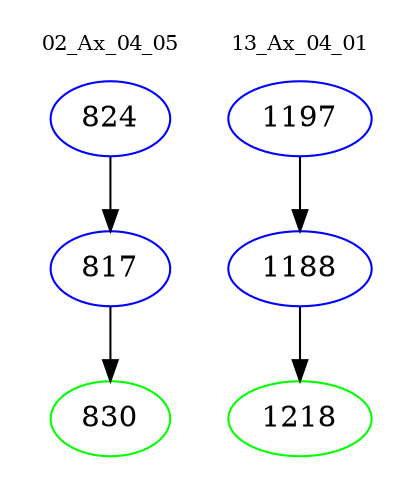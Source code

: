 digraph{
subgraph cluster_0 {
color = white
label = "02_Ax_04_05";
fontsize=10;
T0_824 [label="824", color="blue"]
T0_824 -> T0_817 [color="black"]
T0_817 [label="817", color="blue"]
T0_817 -> T0_830 [color="black"]
T0_830 [label="830", color="green"]
}
subgraph cluster_1 {
color = white
label = "13_Ax_04_01";
fontsize=10;
T1_1197 [label="1197", color="blue"]
T1_1197 -> T1_1188 [color="black"]
T1_1188 [label="1188", color="blue"]
T1_1188 -> T1_1218 [color="black"]
T1_1218 [label="1218", color="green"]
}
}
